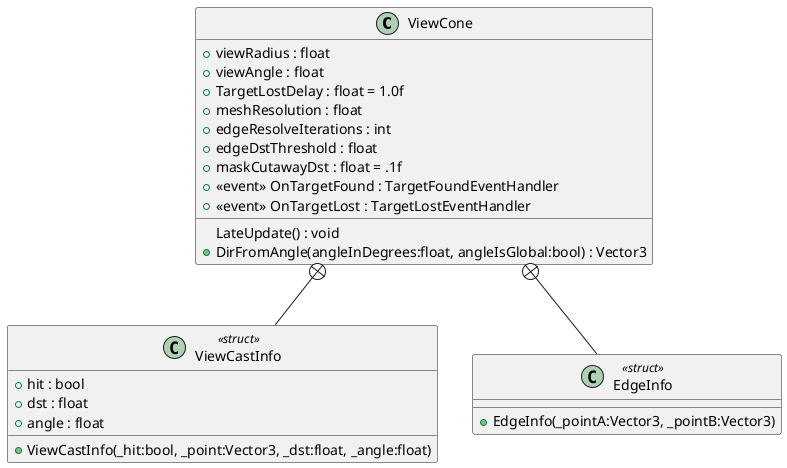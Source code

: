 @startuml
class ViewCone {
    + viewRadius : float
    + viewAngle : float
    + TargetLostDelay : float = 1.0f
    + meshResolution : float
    + edgeResolveIterations : int
    + edgeDstThreshold : float
    + maskCutawayDst : float = .1f
    +  <<event>> OnTargetFound : TargetFoundEventHandler 
    +  <<event>> OnTargetLost : TargetLostEventHandler 
    LateUpdate() : void
    + DirFromAngle(angleInDegrees:float, angleIsGlobal:bool) : Vector3
}
class ViewCastInfo <<struct>> {
    + hit : bool
    + dst : float
    + angle : float
    + ViewCastInfo(_hit:bool, _point:Vector3, _dst:float, _angle:float)
}
class EdgeInfo <<struct>> {
    + EdgeInfo(_pointA:Vector3, _pointB:Vector3)
}
ViewCone +-- ViewCastInfo
ViewCone +-- EdgeInfo
@enduml
